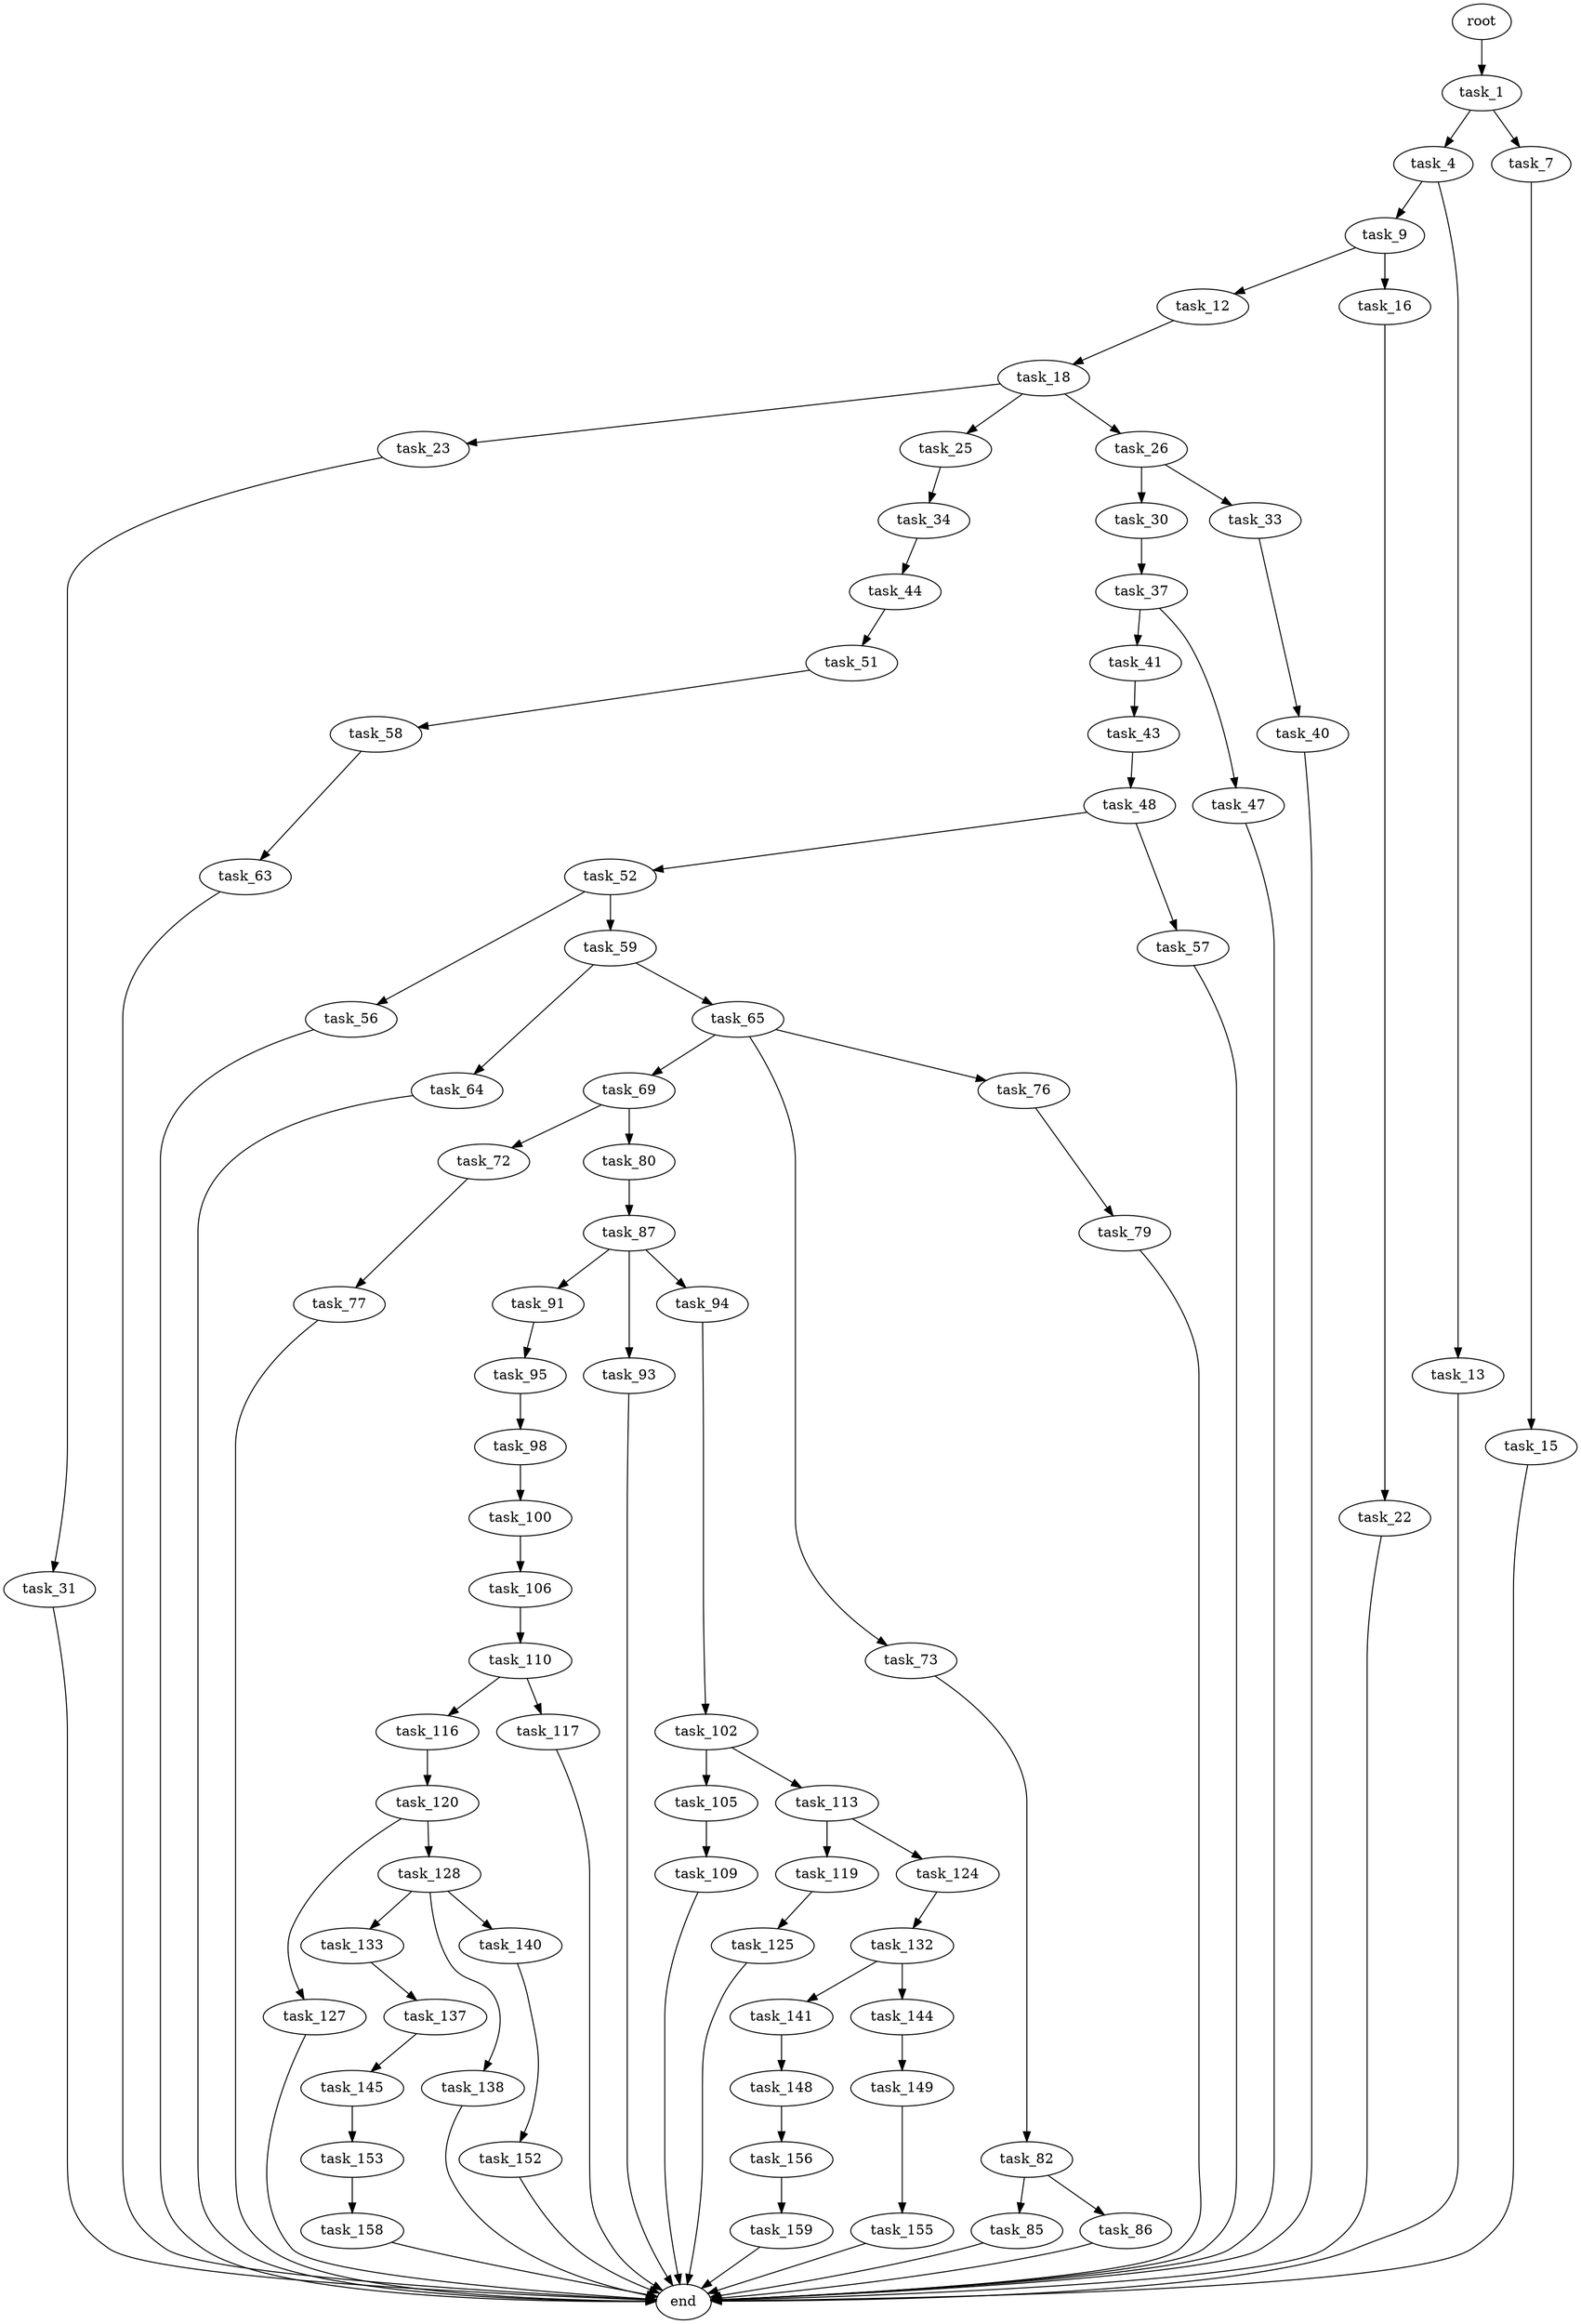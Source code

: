 digraph G {
  root [size="0.000000"];
  task_1 [size="549755813888.000000"];
  task_4 [size="47981251837.000000"];
  task_7 [size="6255239516.000000"];
  task_9 [size="3344866849.000000"];
  task_13 [size="782757789696.000000"];
  task_15 [size="272048073492.000000"];
  task_12 [size="21923501016.000000"];
  task_16 [size="1998320675.000000"];
  task_18 [size="6476579415.000000"];
  end [size="0.000000"];
  task_22 [size="28991029248.000000"];
  task_23 [size="4245957262.000000"];
  task_25 [size="231928233984.000000"];
  task_26 [size="7258428927.000000"];
  task_31 [size="231773958442.000000"];
  task_34 [size="790251189.000000"];
  task_30 [size="90232072748.000000"];
  task_33 [size="297641349307.000000"];
  task_37 [size="231928233984.000000"];
  task_40 [size="32672494068.000000"];
  task_44 [size="47558352894.000000"];
  task_41 [size="25462483201.000000"];
  task_47 [size="28991029248.000000"];
  task_43 [size="250342182068.000000"];
  task_48 [size="7293108770.000000"];
  task_51 [size="145472569487.000000"];
  task_52 [size="44809286338.000000"];
  task_57 [size="8589934592.000000"];
  task_58 [size="6176827039.000000"];
  task_56 [size="23064602572.000000"];
  task_59 [size="8589934592.000000"];
  task_63 [size="8589934592.000000"];
  task_64 [size="15580330350.000000"];
  task_65 [size="28991029248.000000"];
  task_69 [size="1109468966485.000000"];
  task_73 [size="1391210561737.000000"];
  task_76 [size="73942109916.000000"];
  task_72 [size="546584069169.000000"];
  task_80 [size="2083008076.000000"];
  task_77 [size="477183505775.000000"];
  task_82 [size="363301346592.000000"];
  task_79 [size="750277867716.000000"];
  task_87 [size="215725631592.000000"];
  task_85 [size="2054876263.000000"];
  task_86 [size="1073741824000.000000"];
  task_91 [size="4120349736.000000"];
  task_93 [size="549755813888.000000"];
  task_94 [size="8804616370.000000"];
  task_95 [size="134217728000.000000"];
  task_102 [size="39827700245.000000"];
  task_98 [size="327428039019.000000"];
  task_100 [size="27419087952.000000"];
  task_106 [size="58783681303.000000"];
  task_105 [size="3009113579.000000"];
  task_113 [size="253174654380.000000"];
  task_109 [size="8589934592.000000"];
  task_110 [size="8589934592.000000"];
  task_116 [size="153909381128.000000"];
  task_117 [size="549755813888.000000"];
  task_119 [size="1073741824000.000000"];
  task_124 [size="19477259666.000000"];
  task_120 [size="134217728000.000000"];
  task_125 [size="744591699730.000000"];
  task_127 [size="4338662805.000000"];
  task_128 [size="938755095100.000000"];
  task_132 [size="1073741824000.000000"];
  task_133 [size="3227401188.000000"];
  task_138 [size="368293445632.000000"];
  task_140 [size="14913035174.000000"];
  task_141 [size="368293445632.000000"];
  task_144 [size="295798715350.000000"];
  task_137 [size="134217728000.000000"];
  task_145 [size="549755813888.000000"];
  task_152 [size="1666720960.000000"];
  task_148 [size="782757789696.000000"];
  task_149 [size="28991029248.000000"];
  task_153 [size="1084451548.000000"];
  task_156 [size="20781844041.000000"];
  task_155 [size="184654927302.000000"];
  task_158 [size="8589934592.000000"];
  task_159 [size="134217728000.000000"];

  root -> task_1 [size="1.000000"];
  task_1 -> task_4 [size="536870912.000000"];
  task_1 -> task_7 [size="536870912.000000"];
  task_4 -> task_9 [size="75497472.000000"];
  task_4 -> task_13 [size="75497472.000000"];
  task_7 -> task_15 [size="134217728.000000"];
  task_9 -> task_12 [size="209715200.000000"];
  task_9 -> task_16 [size="209715200.000000"];
  task_13 -> end [size="1.000000"];
  task_15 -> end [size="1.000000"];
  task_12 -> task_18 [size="838860800.000000"];
  task_16 -> task_22 [size="134217728.000000"];
  task_18 -> task_23 [size="411041792.000000"];
  task_18 -> task_25 [size="411041792.000000"];
  task_18 -> task_26 [size="411041792.000000"];
  task_22 -> end [size="1.000000"];
  task_23 -> task_31 [size="134217728.000000"];
  task_25 -> task_34 [size="301989888.000000"];
  task_26 -> task_30 [size="209715200.000000"];
  task_26 -> task_33 [size="209715200.000000"];
  task_31 -> end [size="1.000000"];
  task_34 -> task_44 [size="75497472.000000"];
  task_30 -> task_37 [size="75497472.000000"];
  task_33 -> task_40 [size="411041792.000000"];
  task_37 -> task_41 [size="301989888.000000"];
  task_37 -> task_47 [size="301989888.000000"];
  task_40 -> end [size="1.000000"];
  task_44 -> task_51 [size="838860800.000000"];
  task_41 -> task_43 [size="75497472.000000"];
  task_47 -> end [size="1.000000"];
  task_43 -> task_48 [size="679477248.000000"];
  task_48 -> task_52 [size="679477248.000000"];
  task_48 -> task_57 [size="679477248.000000"];
  task_51 -> task_58 [size="301989888.000000"];
  task_52 -> task_56 [size="838860800.000000"];
  task_52 -> task_59 [size="838860800.000000"];
  task_57 -> end [size="1.000000"];
  task_58 -> task_63 [size="209715200.000000"];
  task_56 -> end [size="1.000000"];
  task_59 -> task_64 [size="33554432.000000"];
  task_59 -> task_65 [size="33554432.000000"];
  task_63 -> end [size="1.000000"];
  task_64 -> end [size="1.000000"];
  task_65 -> task_69 [size="75497472.000000"];
  task_65 -> task_73 [size="75497472.000000"];
  task_65 -> task_76 [size="75497472.000000"];
  task_69 -> task_72 [size="838860800.000000"];
  task_69 -> task_80 [size="838860800.000000"];
  task_73 -> task_82 [size="838860800.000000"];
  task_76 -> task_79 [size="134217728.000000"];
  task_72 -> task_77 [size="411041792.000000"];
  task_80 -> task_87 [size="75497472.000000"];
  task_77 -> end [size="1.000000"];
  task_82 -> task_85 [size="411041792.000000"];
  task_82 -> task_86 [size="411041792.000000"];
  task_79 -> end [size="1.000000"];
  task_87 -> task_91 [size="209715200.000000"];
  task_87 -> task_93 [size="209715200.000000"];
  task_87 -> task_94 [size="209715200.000000"];
  task_85 -> end [size="1.000000"];
  task_86 -> end [size="1.000000"];
  task_91 -> task_95 [size="411041792.000000"];
  task_93 -> end [size="1.000000"];
  task_94 -> task_102 [size="209715200.000000"];
  task_95 -> task_98 [size="209715200.000000"];
  task_102 -> task_105 [size="33554432.000000"];
  task_102 -> task_113 [size="33554432.000000"];
  task_98 -> task_100 [size="838860800.000000"];
  task_100 -> task_106 [size="536870912.000000"];
  task_106 -> task_110 [size="75497472.000000"];
  task_105 -> task_109 [size="75497472.000000"];
  task_113 -> task_119 [size="838860800.000000"];
  task_113 -> task_124 [size="838860800.000000"];
  task_109 -> end [size="1.000000"];
  task_110 -> task_116 [size="33554432.000000"];
  task_110 -> task_117 [size="33554432.000000"];
  task_116 -> task_120 [size="209715200.000000"];
  task_117 -> end [size="1.000000"];
  task_119 -> task_125 [size="838860800.000000"];
  task_124 -> task_132 [size="536870912.000000"];
  task_120 -> task_127 [size="209715200.000000"];
  task_120 -> task_128 [size="209715200.000000"];
  task_125 -> end [size="1.000000"];
  task_127 -> end [size="1.000000"];
  task_128 -> task_133 [size="838860800.000000"];
  task_128 -> task_138 [size="838860800.000000"];
  task_128 -> task_140 [size="838860800.000000"];
  task_132 -> task_141 [size="838860800.000000"];
  task_132 -> task_144 [size="838860800.000000"];
  task_133 -> task_137 [size="301989888.000000"];
  task_138 -> end [size="1.000000"];
  task_140 -> task_152 [size="301989888.000000"];
  task_141 -> task_148 [size="411041792.000000"];
  task_144 -> task_149 [size="411041792.000000"];
  task_137 -> task_145 [size="209715200.000000"];
  task_145 -> task_153 [size="536870912.000000"];
  task_152 -> end [size="1.000000"];
  task_148 -> task_156 [size="679477248.000000"];
  task_149 -> task_155 [size="75497472.000000"];
  task_153 -> task_158 [size="134217728.000000"];
  task_156 -> task_159 [size="679477248.000000"];
  task_155 -> end [size="1.000000"];
  task_158 -> end [size="1.000000"];
  task_159 -> end [size="1.000000"];
}
